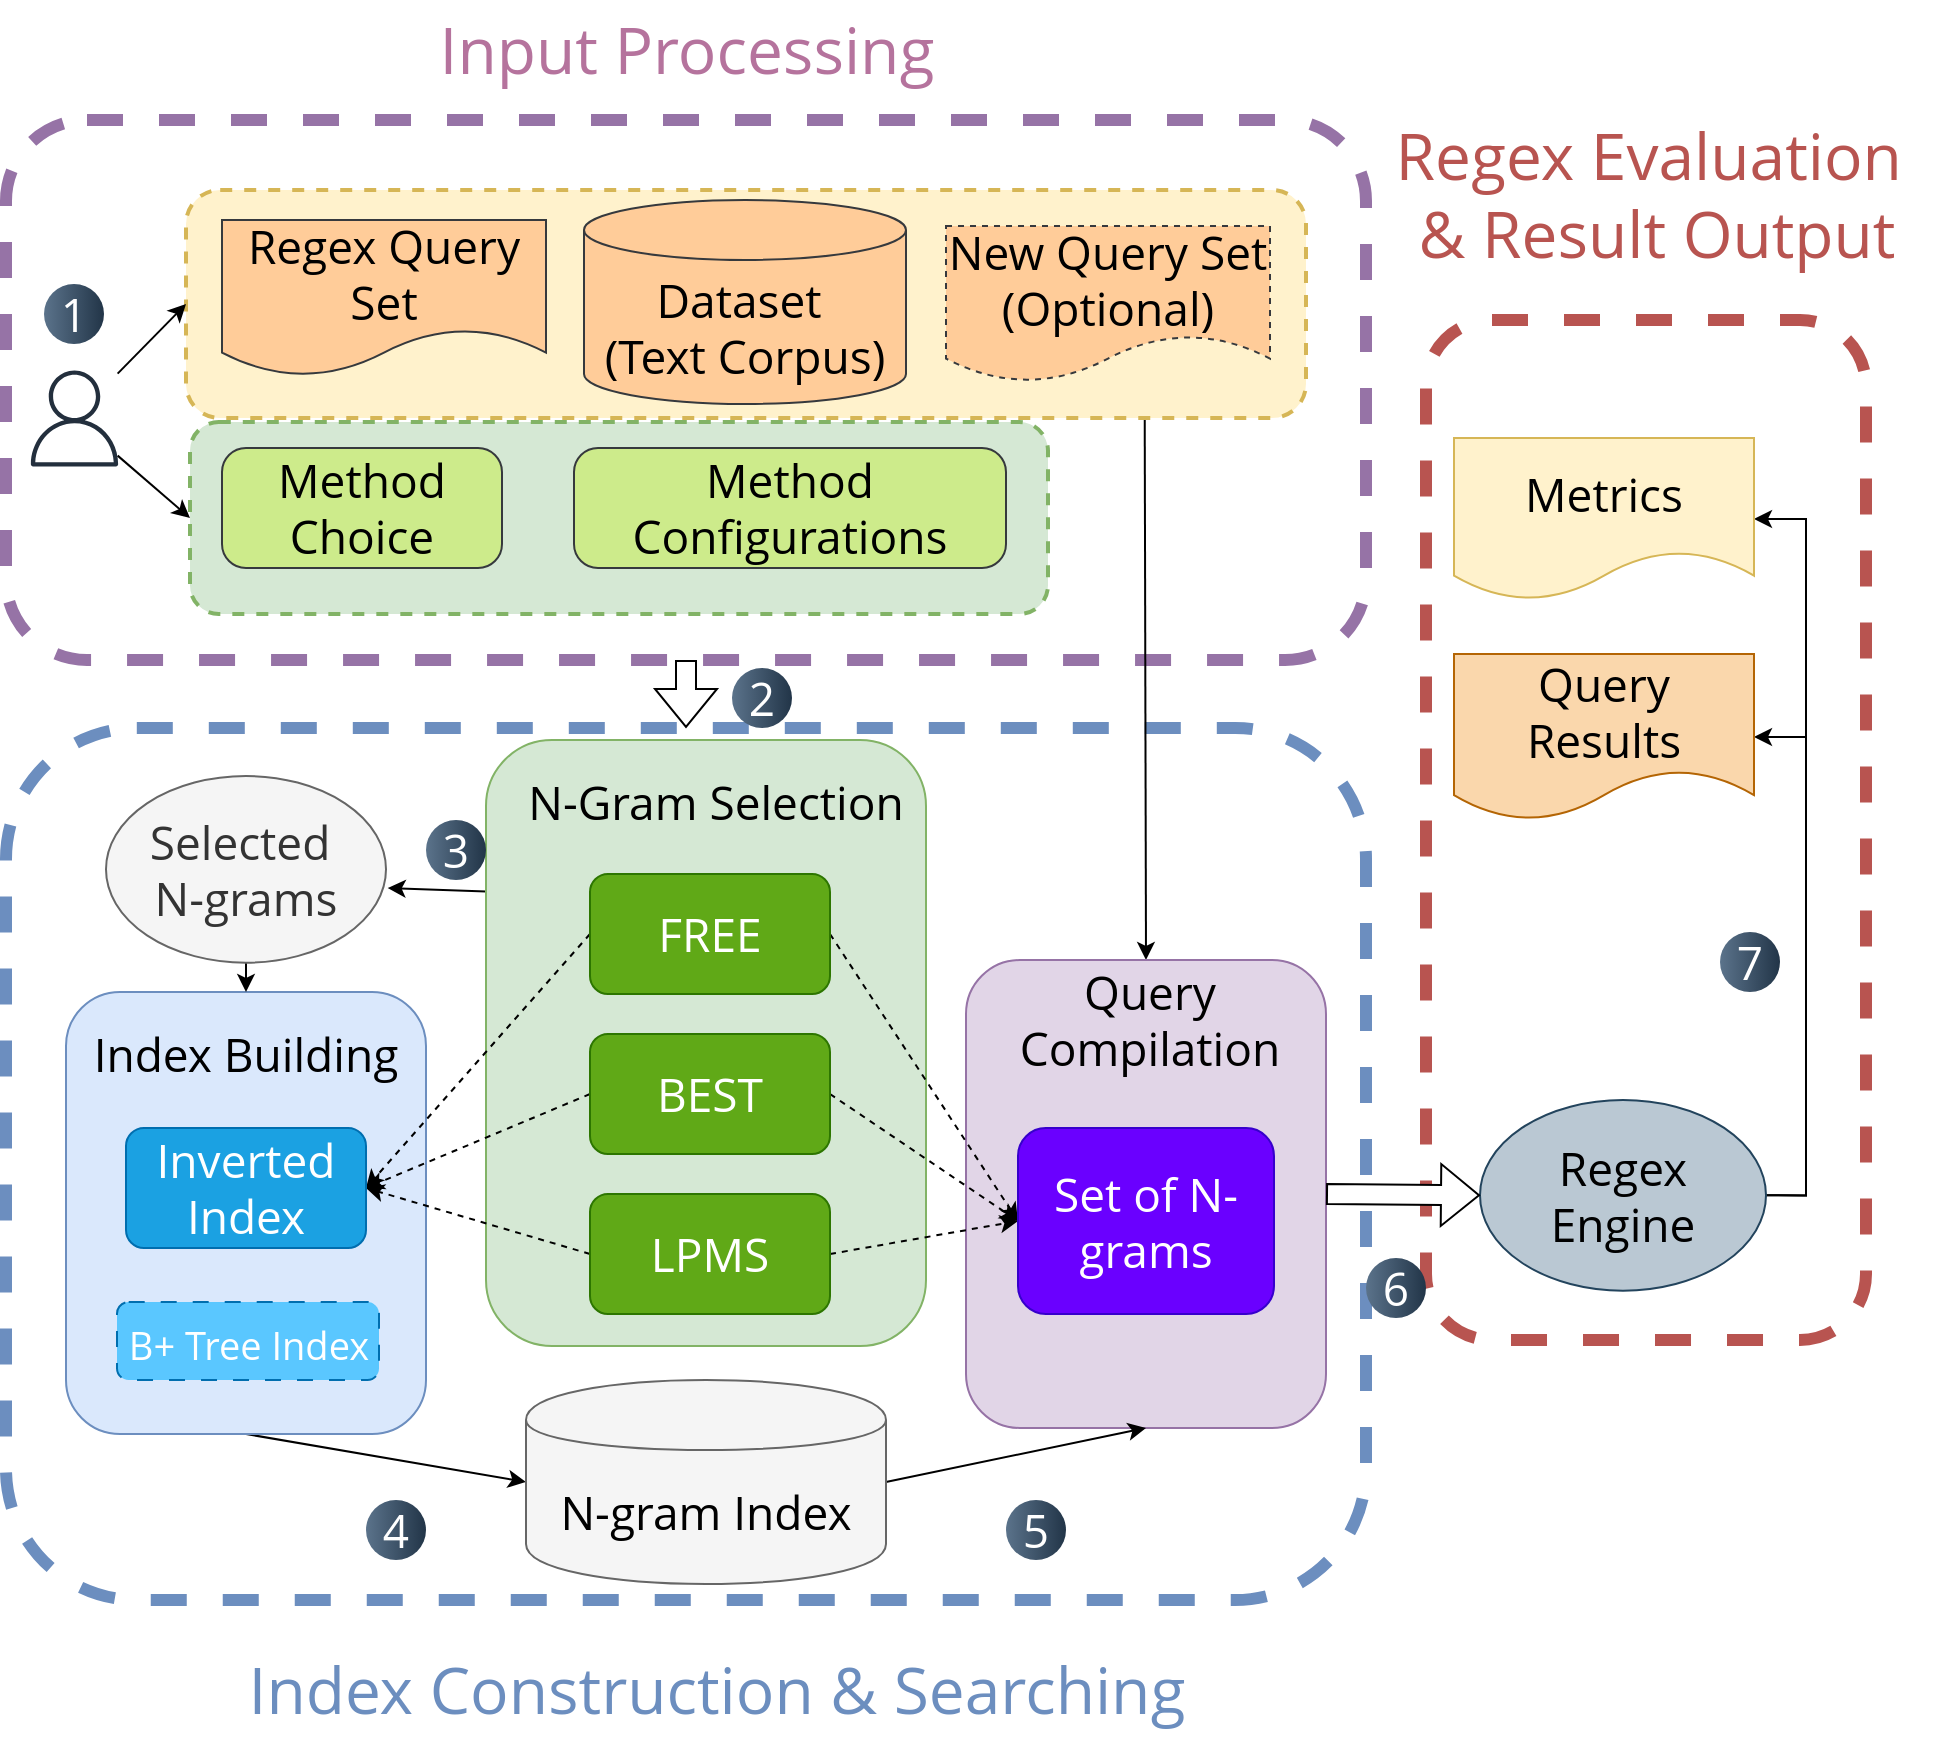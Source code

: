 <mxfile version="27.1.6">
  <diagram name="Page-1" id="XOBH2UwNxH3h4FvQxT4a">
    <mxGraphModel dx="994" dy="547" grid="1" gridSize="10" guides="1" tooltips="1" connect="1" arrows="1" fold="1" page="1" pageScale="1" pageWidth="827" pageHeight="1169" math="0" shadow="0">
      <root>
        <mxCell id="0" />
        <mxCell id="1" parent="0" />
        <mxCell id="XznajtD9aebyjoyYeydh-54" value="" style="rounded=1;whiteSpace=wrap;html=1;fillColor=none;strokeColor=#6c8ebf;dashed=1;strokeWidth=6;fontSize=23;fontStyle=0;fontFamily=open sans;" parent="1" vertex="1">
          <mxGeometry x="120" y="964" width="680" height="436" as="geometry" />
        </mxCell>
        <mxCell id="GMcssU_Ty1ya55II_kSy-3" value="" style="rounded=1;whiteSpace=wrap;html=1;fillColor=none;dashed=1;strokeWidth=6;strokeColor=#b85450;fontStyle=0;fontFamily=open sans;fontSize=23;" parent="1" vertex="1">
          <mxGeometry x="830" y="760" width="220" height="510" as="geometry" />
        </mxCell>
        <mxCell id="XznajtD9aebyjoyYeydh-66" value="" style="rounded=0;orthogonalLoop=1;jettySize=auto;html=1;entryX=0.5;entryY=0;entryDx=0;entryDy=0;shape=flexArrow;fontStyle=0;fontFamily=open sans;fontSize=23;" parent="1" source="XznajtD9aebyjoyYeydh-53" target="XznajtD9aebyjoyYeydh-54" edge="1">
          <mxGeometry relative="1" as="geometry">
            <mxPoint x="500" y="950" as="targetPoint" />
          </mxGeometry>
        </mxCell>
        <mxCell id="XznajtD9aebyjoyYeydh-53" value="" style="rounded=1;whiteSpace=wrap;html=1;fillColor=none;strokeColor=#9673a6;dashed=1;strokeWidth=6;fontSize=22;fontStyle=0;fontFamily=open sans;" parent="1" vertex="1">
          <mxGeometry x="120" y="660" width="680" height="270" as="geometry" />
        </mxCell>
        <mxCell id="XznajtD9aebyjoyYeydh-44" value="" style="rounded=1;whiteSpace=wrap;html=1;fillColor=#d5e8d4;dashed=1;strokeColor=#82b366;strokeWidth=2;fontSize=23;fontStyle=0;fontFamily=open sans;" parent="1" vertex="1">
          <mxGeometry x="212" y="811" width="429" height="96" as="geometry" />
        </mxCell>
        <mxCell id="XznajtD9aebyjoyYeydh-50" style="edgeStyle=none;rounded=0;orthogonalLoop=1;jettySize=auto;html=1;exitX=0.856;exitY=1.002;exitDx=0;exitDy=0;entryX=0.5;entryY=0;entryDx=0;entryDy=0;exitPerimeter=0;fontSize=23;fontStyle=0;fontFamily=open sans;" parent="1" source="XznajtD9aebyjoyYeydh-43" target="XznajtD9aebyjoyYeydh-16" edge="1">
          <mxGeometry relative="1" as="geometry" />
        </mxCell>
        <mxCell id="XznajtD9aebyjoyYeydh-43" value="" style="rounded=1;whiteSpace=wrap;html=1;fillColor=#fff2cc;dashed=1;strokeColor=#d6b656;strokeWidth=2;fontSize=24;fontStyle=0;fontFamily=open sans;" parent="1" vertex="1">
          <mxGeometry x="210" y="695" width="560" height="114" as="geometry" />
        </mxCell>
        <mxCell id="XznajtD9aebyjoyYeydh-16" value="" style="rounded=1;whiteSpace=wrap;html=1;fillColor=#e1d5e7;strokeColor=#9673a6;fontSize=23;fontStyle=0;fontFamily=open sans;" parent="1" vertex="1">
          <mxGeometry x="600" y="1080" width="180" height="234" as="geometry" />
        </mxCell>
        <mxCell id="XznajtD9aebyjoyYeydh-29" style="edgeStyle=none;rounded=0;orthogonalLoop=1;jettySize=auto;html=1;exitX=0.5;exitY=1;exitDx=0;exitDy=0;entryX=0;entryY=0.5;entryDx=0;entryDy=0;fontSize=23;fontStyle=0;fontFamily=open sans;" parent="1" source="XznajtD9aebyjoyYeydh-11" target="XznajtD9aebyjoyYeydh-21" edge="1">
          <mxGeometry relative="1" as="geometry">
            <mxPoint x="260" y="1302" as="targetPoint" />
          </mxGeometry>
        </mxCell>
        <mxCell id="XznajtD9aebyjoyYeydh-11" value="" style="rounded=1;whiteSpace=wrap;html=1;fillColor=#dae8fc;strokeColor=#6c8ebf;fontSize=23;fontStyle=0;fontFamily=open sans;" parent="1" vertex="1">
          <mxGeometry x="150" y="1096" width="180" height="221" as="geometry" />
        </mxCell>
        <mxCell id="XznajtD9aebyjoyYeydh-28" style="edgeStyle=none;rounded=0;orthogonalLoop=1;jettySize=auto;html=1;exitX=0;exitY=0.25;exitDx=0;exitDy=0;entryX=1.006;entryY=0.6;entryDx=0;entryDy=0;entryPerimeter=0;fontSize=23;fontStyle=0;fontFamily=open sans;" parent="1" source="XznajtD9aebyjoyYeydh-6" target="XznajtD9aebyjoyYeydh-27" edge="1">
          <mxGeometry relative="1" as="geometry" />
        </mxCell>
        <mxCell id="XznajtD9aebyjoyYeydh-6" value="" style="rounded=1;whiteSpace=wrap;html=1;fillColor=#d5e8d4;strokeColor=#82b366;fontSize=23;fontStyle=0;fontFamily=open sans;" parent="1" vertex="1">
          <mxGeometry x="360" y="970" width="220" height="303" as="geometry" />
        </mxCell>
        <mxCell id="XznajtD9aebyjoyYeydh-24" style="edgeStyle=none;rounded=0;orthogonalLoop=1;jettySize=auto;html=1;exitX=0;exitY=0.5;exitDx=0;exitDy=0;entryX=1;entryY=0.5;entryDx=0;entryDy=0;fontSize=23;dashed=1;fontStyle=0;fontFamily=open sans;" parent="1" source="XznajtD9aebyjoyYeydh-7" target="XznajtD9aebyjoyYeydh-14" edge="1">
          <mxGeometry relative="1" as="geometry" />
        </mxCell>
        <mxCell id="XznajtD9aebyjoyYeydh-33" style="edgeStyle=none;rounded=0;orthogonalLoop=1;jettySize=auto;html=1;exitX=1;exitY=0.5;exitDx=0;exitDy=0;entryX=0;entryY=0.5;entryDx=0;entryDy=0;fontSize=23;dashed=1;fontStyle=0;fontFamily=open sans;" parent="1" source="XznajtD9aebyjoyYeydh-7" target="XznajtD9aebyjoyYeydh-17" edge="1">
          <mxGeometry relative="1" as="geometry">
            <mxPoint x="632" y="1184" as="targetPoint" />
          </mxGeometry>
        </mxCell>
        <mxCell id="XznajtD9aebyjoyYeydh-7" value="FREE" style="rounded=1;whiteSpace=wrap;html=1;fillColor=#60a917;strokeColor=#2D7600;fontSize=23;fontColor=#ffffff;fontStyle=0;fontFamily=open sans;" parent="1" vertex="1">
          <mxGeometry x="412" y="1037" width="120" height="60" as="geometry" />
        </mxCell>
        <mxCell id="XznajtD9aebyjoyYeydh-26" style="edgeStyle=none;rounded=0;orthogonalLoop=1;jettySize=auto;html=1;exitX=0;exitY=0.5;exitDx=0;exitDy=0;entryX=1;entryY=0.5;entryDx=0;entryDy=0;fontSize=23;dashed=1;fontStyle=0;fontFamily=open sans;" parent="1" source="XznajtD9aebyjoyYeydh-8" target="XznajtD9aebyjoyYeydh-14" edge="1">
          <mxGeometry relative="1" as="geometry" />
        </mxCell>
        <mxCell id="XznajtD9aebyjoyYeydh-35" style="edgeStyle=none;rounded=0;orthogonalLoop=1;jettySize=auto;html=1;exitX=1;exitY=0.5;exitDx=0;exitDy=0;entryX=0;entryY=0.5;entryDx=0;entryDy=0;fontSize=23;dashed=1;fontStyle=0;fontFamily=open sans;" parent="1" source="XznajtD9aebyjoyYeydh-8" target="XznajtD9aebyjoyYeydh-17" edge="1">
          <mxGeometry relative="1" as="geometry" />
        </mxCell>
        <mxCell id="XznajtD9aebyjoyYeydh-8" value="LPMS" style="rounded=1;whiteSpace=wrap;html=1;fillColor=#60a917;strokeColor=#2D7600;fontSize=23;fontColor=#ffffff;fontStyle=0;fontFamily=open sans;" parent="1" vertex="1">
          <mxGeometry x="412" y="1197" width="120" height="60" as="geometry" />
        </mxCell>
        <mxCell id="XznajtD9aebyjoyYeydh-25" style="edgeStyle=none;rounded=0;orthogonalLoop=1;jettySize=auto;html=1;exitX=0;exitY=0.5;exitDx=0;exitDy=0;entryX=1;entryY=0.5;entryDx=0;entryDy=0;fontSize=23;dashed=1;fontStyle=0;fontFamily=open sans;" parent="1" source="XznajtD9aebyjoyYeydh-9" target="XznajtD9aebyjoyYeydh-14" edge="1">
          <mxGeometry relative="1" as="geometry" />
        </mxCell>
        <mxCell id="XznajtD9aebyjoyYeydh-34" style="edgeStyle=none;rounded=0;orthogonalLoop=1;jettySize=auto;html=1;exitX=1;exitY=0.5;exitDx=0;exitDy=0;entryX=0;entryY=0.5;entryDx=0;entryDy=0;fontSize=23;dashed=1;fontStyle=0;fontFamily=open sans;" parent="1" source="XznajtD9aebyjoyYeydh-9" target="XznajtD9aebyjoyYeydh-17" edge="1">
          <mxGeometry relative="1" as="geometry" />
        </mxCell>
        <mxCell id="XznajtD9aebyjoyYeydh-9" value="BEST" style="rounded=1;whiteSpace=wrap;html=1;fillColor=#60a917;strokeColor=#2D7600;fontSize=23;fontColor=#ffffff;fontStyle=0;fontFamily=open sans;" parent="1" vertex="1">
          <mxGeometry x="412" y="1117" width="120" height="60" as="geometry" />
        </mxCell>
        <mxCell id="XznajtD9aebyjoyYeydh-10" value="N-Gram Selection" style="rounded=1;whiteSpace=wrap;html=1;fillColor=none;strokeColor=none;fontSize=23;fontStyle=0;fontFamily=open sans;" parent="1" vertex="1">
          <mxGeometry x="370" y="981" width="210" height="40" as="geometry" />
        </mxCell>
        <mxCell id="XznajtD9aebyjoyYeydh-13" value="&lt;font style=&quot;font-size: 19px;&quot;&gt;B+ Tree Index&lt;/font&gt;" style="rounded=1;whiteSpace=wrap;html=1;fillColor=#5AC7FF;strokeColor=#006EAF;fontSize=23;fontColor=#ffffff;fontStyle=0;fontFamily=open sans;dashed=1;dashPattern=8 8;" parent="1" vertex="1">
          <mxGeometry x="175.5" y="1251" width="131" height="39" as="geometry" />
        </mxCell>
        <mxCell id="XznajtD9aebyjoyYeydh-14" value="Inverted Index" style="rounded=1;whiteSpace=wrap;html=1;fillColor=#1ba1e2;strokeColor=#006EAF;fontSize=23;fontColor=#ffffff;fontStyle=0;fontFamily=open sans;" parent="1" vertex="1">
          <mxGeometry x="180" y="1164" width="120" height="60" as="geometry" />
        </mxCell>
        <mxCell id="XznajtD9aebyjoyYeydh-15" value="Index Building" style="rounded=1;whiteSpace=wrap;html=1;fillColor=none;strokeColor=none;fontSize=23;fontStyle=0;fontFamily=open sans;" parent="1" vertex="1">
          <mxGeometry x="160" y="1107" width="160" height="40" as="geometry" />
        </mxCell>
        <mxCell id="XznajtD9aebyjoyYeydh-17" value="Set of N-grams" style="rounded=1;whiteSpace=wrap;html=1;fillColor=#6a00ff;strokeColor=#3700CC;fontSize=23;fontColor=#ffffff;fontStyle=0;fontFamily=open sans;" parent="1" vertex="1">
          <mxGeometry x="626" y="1164" width="128" height="93" as="geometry" />
        </mxCell>
        <mxCell id="XznajtD9aebyjoyYeydh-19" value="Query Compilation" style="rounded=1;whiteSpace=wrap;html=1;fillColor=none;strokeColor=none;fontSize=23;fontStyle=0;fontFamily=open sans;" parent="1" vertex="1">
          <mxGeometry x="617" y="1090" width="150" height="40" as="geometry" />
        </mxCell>
        <mxCell id="XznajtD9aebyjoyYeydh-32" style="edgeStyle=none;rounded=0;orthogonalLoop=1;jettySize=auto;html=1;exitX=1;exitY=0.5;exitDx=0;exitDy=0;entryX=0.5;entryY=1;entryDx=0;entryDy=0;fontSize=23;fontStyle=0;fontFamily=open sans;" parent="1" source="XznajtD9aebyjoyYeydh-21" target="XznajtD9aebyjoyYeydh-16" edge="1">
          <mxGeometry relative="1" as="geometry" />
        </mxCell>
        <mxCell id="XznajtD9aebyjoyYeydh-21" value="N-gram Index" style="shape=cylinder;whiteSpace=wrap;html=1;boundedLbl=1;fillColor=#f5f5f5;strokeColor=#666666;fontSize=23;fontStyle=0;fontFamily=open sans;" parent="1" vertex="1">
          <mxGeometry x="380" y="1290" width="180" height="102" as="geometry" />
        </mxCell>
        <mxCell id="XznajtD9aebyjoyYeydh-37" style="edgeStyle=none;rounded=0;orthogonalLoop=1;jettySize=auto;html=1;exitX=0.5;exitY=1;exitDx=0;exitDy=0;entryX=0.5;entryY=0;entryDx=0;entryDy=0;fontSize=23;fontStyle=0;fontFamily=open sans;" parent="1" source="XznajtD9aebyjoyYeydh-27" target="XznajtD9aebyjoyYeydh-11" edge="1">
          <mxGeometry relative="1" as="geometry" />
        </mxCell>
        <mxCell id="XznajtD9aebyjoyYeydh-27" value="Selected&amp;nbsp;&lt;div&gt;N-grams&lt;/div&gt;" style="shape=ellipse;whiteSpace=wrap;html=1;aspect=fixed;fillColor=#f5f5f5;strokeColor=#666666;fontSize=23;fontColor=#333333;fontStyle=0;fontFamily=open sans;" parent="1" vertex="1">
          <mxGeometry x="170" y="988" width="140" height="93.33" as="geometry" />
        </mxCell>
        <mxCell id="XznajtD9aebyjoyYeydh-38" value="Dataset&amp;nbsp;&lt;div&gt;(Text Corpus)&lt;/div&gt;" style="shape=cylinder3;whiteSpace=wrap;html=1;boundedLbl=1;backgroundOutline=1;size=15;fillColor=#ffcc99;strokeColor=#36393d;fontSize=23;fontStyle=0;fontFamily=open sans;" parent="1" vertex="1">
          <mxGeometry x="409" y="700" width="161" height="102" as="geometry" />
        </mxCell>
        <mxCell id="XznajtD9aebyjoyYeydh-39" value="Regex Query Set" style="shape=document;whiteSpace=wrap;html=1;boundedLbl=1;fillColor=#ffcc99;strokeColor=#36393d;fontSize=23;fontStyle=0;fontFamily=open sans;" parent="1" vertex="1">
          <mxGeometry x="228" y="710" width="162" height="78" as="geometry" />
        </mxCell>
        <mxCell id="XznajtD9aebyjoyYeydh-40" value="Method Choice" style="whiteSpace=wrap;rounded=1;fillColor=#cdeb8b;strokeColor=#36393d;size=0.167;arcSize=20;html=1;shadow=0;fontSize=23;fontStyle=0;fontFamily=open sans;" parent="1" vertex="1">
          <mxGeometry x="228" y="824" width="140" height="60" as="geometry" />
        </mxCell>
        <mxCell id="XznajtD9aebyjoyYeydh-42" value="New Query Set (Optional)" style="shape=document;whiteSpace=wrap;html=1;boundedLbl=1;dashed=1;fillColor=#ffcc99;strokeColor=#36393d;fontSize=23;fontStyle=0;fontFamily=open sans;" parent="1" vertex="1">
          <mxGeometry x="590" y="713" width="162" height="78" as="geometry" />
        </mxCell>
        <mxCell id="XznajtD9aebyjoyYeydh-45" value="" style="group;fontSize=23;fontStyle=0;fontFamily=open sans;" parent="1" vertex="1" connectable="0">
          <mxGeometry x="130" y="785" width="48" height="49" as="geometry" />
        </mxCell>
        <mxCell id="XznajtD9aebyjoyYeydh-46" value="" style="rounded=0;whiteSpace=wrap;html=1;strokeColor=none;fontSize=23;fontStyle=0;fontFamily=open sans;" parent="XznajtD9aebyjoyYeydh-45" vertex="1">
          <mxGeometry x="2" y="19" width="40" height="30" as="geometry" />
        </mxCell>
        <mxCell id="XznajtD9aebyjoyYeydh-47" value="" style="sketch=0;outlineConnect=0;fontColor=#232F3E;gradientColor=none;fillColor=#232F3D;strokeColor=none;dashed=0;verticalLabelPosition=bottom;verticalAlign=top;align=center;html=1;fontSize=23;fontStyle=0;aspect=fixed;pointerEvents=1;shape=mxgraph.aws4.user;strokeWidth=0;fontFamily=open sans;" parent="XznajtD9aebyjoyYeydh-45" vertex="1">
          <mxGeometry width="48" height="48" as="geometry" />
        </mxCell>
        <mxCell id="XznajtD9aebyjoyYeydh-48" style="edgeStyle=none;rounded=0;orthogonalLoop=1;jettySize=auto;html=1;entryX=0;entryY=0.5;entryDx=0;entryDy=0;fontSize=23;fontStyle=0;fontFamily=open sans;" parent="1" source="XznajtD9aebyjoyYeydh-47" target="XznajtD9aebyjoyYeydh-43" edge="1">
          <mxGeometry relative="1" as="geometry" />
        </mxCell>
        <mxCell id="XznajtD9aebyjoyYeydh-49" style="edgeStyle=none;rounded=0;orthogonalLoop=1;jettySize=auto;html=1;entryX=0;entryY=0.5;entryDx=0;entryDy=0;fontSize=23;fontStyle=0;fontFamily=open sans;" parent="1" source="XznajtD9aebyjoyYeydh-47" target="XznajtD9aebyjoyYeydh-44" edge="1">
          <mxGeometry relative="1" as="geometry" />
        </mxCell>
        <mxCell id="XznajtD9aebyjoyYeydh-63" style="edgeStyle=orthogonalEdgeStyle;rounded=0;orthogonalLoop=1;jettySize=auto;html=1;exitX=1;exitY=0.5;exitDx=0;exitDy=0;entryX=1;entryY=0.5;entryDx=0;entryDy=0;fontSize=23;fontStyle=0;fontFamily=open sans;" parent="1" source="XznajtD9aebyjoyYeydh-56" target="XznajtD9aebyjoyYeydh-57" edge="1">
          <mxGeometry relative="1" as="geometry" />
        </mxCell>
        <mxCell id="XznajtD9aebyjoyYeydh-65" style="edgeStyle=orthogonalEdgeStyle;rounded=0;orthogonalLoop=1;jettySize=auto;html=1;exitX=1;exitY=0.5;exitDx=0;exitDy=0;entryX=1;entryY=0.5;entryDx=0;entryDy=0;fontSize=23;fontStyle=0;fontFamily=open sans;" parent="1" source="XznajtD9aebyjoyYeydh-56" target="XznajtD9aebyjoyYeydh-58" edge="1">
          <mxGeometry relative="1" as="geometry" />
        </mxCell>
        <mxCell id="XznajtD9aebyjoyYeydh-56" value="Regex Engine" style="shape=ellipse;whiteSpace=wrap;html=1;aspect=fixed;fillColor=#bac8d3;strokeColor=#23445d;fontSize=23;fontStyle=0;fontFamily=open sans;" parent="1" vertex="1">
          <mxGeometry x="857" y="1150" width="143" height="95.34" as="geometry" />
        </mxCell>
        <mxCell id="XznajtD9aebyjoyYeydh-57" value="Metrics" style="shape=document;whiteSpace=wrap;html=1;boundedLbl=1;fillColor=#fff2cc;strokeColor=#d6b656;fontSize=23;fontStyle=0;fontFamily=open sans;" parent="1" vertex="1">
          <mxGeometry x="844" y="819" width="150" height="81" as="geometry" />
        </mxCell>
        <mxCell id="XznajtD9aebyjoyYeydh-58" value="Query Results" style="shape=document;whiteSpace=wrap;html=1;boundedLbl=1;fillColor=#fad7ac;strokeColor=#b46504;fontSize=23;fontStyle=0;fontFamily=open sans;" parent="1" vertex="1">
          <mxGeometry x="844" y="927" width="150" height="83" as="geometry" />
        </mxCell>
        <mxCell id="XznajtD9aebyjoyYeydh-69" value="1" style="ellipse;whiteSpace=wrap;html=1;aspect=fixed;rotation=0;gradientColor=#223548;strokeColor=none;gradientDirection=east;fillColor=#5b738b;rounded=0;pointerEvents=0;fontFamily=open sans;fontSize=23;fontColor=#FFFFFF;spacingTop=4;spacingBottom=4;spacingLeft=4;spacingRight=4;points=[];fontStyle=0" parent="1" vertex="1">
          <mxGeometry x="139" y="742" width="30" height="30" as="geometry" />
        </mxCell>
        <mxCell id="XznajtD9aebyjoyYeydh-70" value="2" style="ellipse;whiteSpace=wrap;html=1;aspect=fixed;rotation=0;gradientColor=#223548;strokeColor=none;gradientDirection=east;fillColor=#5b738b;rounded=0;pointerEvents=0;fontFamily=open sans;fontSize=23;fontColor=#FFFFFF;spacingTop=4;spacingBottom=4;spacingLeft=4;spacingRight=4;points=[];fontStyle=0" parent="1" vertex="1">
          <mxGeometry x="483" y="934" width="30" height="30" as="geometry" />
        </mxCell>
        <mxCell id="XznajtD9aebyjoyYeydh-71" value="3" style="ellipse;whiteSpace=wrap;html=1;aspect=fixed;rotation=0;gradientColor=#223548;strokeColor=none;gradientDirection=east;fillColor=#5b738b;rounded=0;pointerEvents=0;fontFamily=open sans;fontSize=23;fontColor=#FFFFFF;spacingTop=4;spacingBottom=4;spacingLeft=4;spacingRight=4;points=[];fontStyle=0" parent="1" vertex="1">
          <mxGeometry x="330" y="1010" width="30" height="30" as="geometry" />
        </mxCell>
        <mxCell id="XznajtD9aebyjoyYeydh-72" value="4" style="ellipse;whiteSpace=wrap;html=1;aspect=fixed;rotation=0;gradientColor=#223548;strokeColor=none;gradientDirection=east;fillColor=#5b738b;rounded=0;pointerEvents=0;fontFamily=open sans;fontSize=23;fontColor=#FFFFFF;spacingTop=4;spacingBottom=4;spacingLeft=4;spacingRight=4;points=[];fontStyle=0" parent="1" vertex="1">
          <mxGeometry x="300" y="1350" width="30" height="30" as="geometry" />
        </mxCell>
        <mxCell id="XznajtD9aebyjoyYeydh-73" value="5" style="ellipse;whiteSpace=wrap;html=1;aspect=fixed;rotation=0;gradientColor=#223548;strokeColor=none;gradientDirection=east;fillColor=#5b738b;rounded=0;pointerEvents=0;fontFamily=open sans;fontSize=23;fontColor=#FFFFFF;spacingTop=4;spacingBottom=4;spacingLeft=4;spacingRight=4;points=[];fontStyle=0" parent="1" vertex="1">
          <mxGeometry x="620" y="1350" width="30" height="30" as="geometry" />
        </mxCell>
        <mxCell id="XznajtD9aebyjoyYeydh-74" value="6" style="ellipse;whiteSpace=wrap;html=1;aspect=fixed;rotation=0;gradientColor=#223548;strokeColor=none;gradientDirection=east;fillColor=#5b738b;rounded=0;pointerEvents=0;fontFamily=open sans;fontSize=23;fontColor=#FFFFFF;spacingTop=4;spacingBottom=4;spacingLeft=4;spacingRight=4;points=[];fontStyle=0" parent="1" vertex="1">
          <mxGeometry x="800" y="1229" width="30" height="30" as="geometry" />
        </mxCell>
        <mxCell id="XznajtD9aebyjoyYeydh-62" style="edgeStyle=none;rounded=0;orthogonalLoop=1;jettySize=auto;html=1;exitX=1;exitY=0.5;exitDx=0;exitDy=0;entryX=0;entryY=0.5;entryDx=0;entryDy=0;fontSize=23;shape=flexArrow;fillColor=default;fontStyle=0;fontFamily=open sans;" parent="1" source="XznajtD9aebyjoyYeydh-16" target="XznajtD9aebyjoyYeydh-56" edge="1">
          <mxGeometry relative="1" as="geometry" />
        </mxCell>
        <mxCell id="XznajtD9aebyjoyYeydh-75" value="7" style="ellipse;whiteSpace=wrap;html=1;aspect=fixed;rotation=0;gradientColor=#223548;strokeColor=none;gradientDirection=east;fillColor=#5b738b;rounded=0;pointerEvents=0;fontFamily=open sans;fontSize=23;fontColor=#FFFFFF;spacingTop=4;spacingBottom=4;spacingLeft=4;spacingRight=4;points=[];fontStyle=0" parent="1" vertex="1">
          <mxGeometry x="977" y="1066" width="30" height="30" as="geometry" />
        </mxCell>
        <mxCell id="GMcssU_Ty1ya55II_kSy-1" value="&lt;font style=&quot;color: rgb(181, 115, 157);&quot;&gt;&lt;span&gt;Input Processing&lt;/span&gt;&lt;/font&gt;" style="text;html=1;align=center;verticalAlign=middle;resizable=0;points=[];autosize=1;strokeColor=none;fillColor=none;fontStyle=0;fontFamily=open sans;fontSize=32;" parent="1" vertex="1">
          <mxGeometry x="325" y="600" width="270" height="50" as="geometry" />
        </mxCell>
        <mxCell id="GMcssU_Ty1ya55II_kSy-2" value="&lt;font style=&quot;color: light-dark(rgb(108, 142, 191), rgb(237, 237, 237));&quot;&gt;Index Construction &amp;amp; Searching&lt;/font&gt;" style="text;html=1;align=center;verticalAlign=middle;resizable=0;points=[];autosize=1;strokeColor=none;fillColor=none;fontStyle=0;fontSize=32;fontFamily=open sans;" parent="1" vertex="1">
          <mxGeometry x="230" y="1420" width="490" height="50" as="geometry" />
        </mxCell>
        <mxCell id="GMcssU_Ty1ya55II_kSy-5" value="&lt;font style=&quot;color: light-dark(rgb(184, 84, 80), rgb(237, 237, 237));&quot;&gt;&lt;span&gt;Regex Evaluation&amp;nbsp;&lt;/span&gt;&lt;/font&gt;&lt;div&gt;&lt;font style=&quot;color: light-dark(rgb(184, 84, 80), rgb(237, 237, 237));&quot;&gt;&lt;span&gt;&amp;amp; Result Output&lt;/span&gt;&lt;/font&gt;&lt;/div&gt;" style="text;html=1;align=center;verticalAlign=middle;resizable=0;points=[];autosize=1;strokeColor=none;fillColor=none;fontStyle=0;fontFamily=open sans;fontSize=32;" parent="1" vertex="1">
          <mxGeometry x="800" y="652" width="290" height="90" as="geometry" />
        </mxCell>
        <mxCell id="GMcssU_Ty1ya55II_kSy-6" value="Method Configurations" style="whiteSpace=wrap;rounded=1;fillColor=#cdeb8b;strokeColor=#36393d;size=0.167;arcSize=20;html=1;shadow=0;fontSize=23;fontStyle=0;fontFamily=open sans;" parent="1" vertex="1">
          <mxGeometry x="404" y="824" width="216" height="60" as="geometry" />
        </mxCell>
      </root>
    </mxGraphModel>
  </diagram>
</mxfile>
